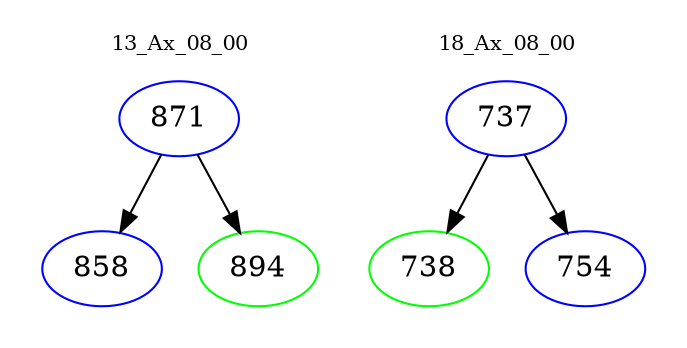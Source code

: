 digraph{
subgraph cluster_0 {
color = white
label = "13_Ax_08_00";
fontsize=10;
T0_871 [label="871", color="blue"]
T0_871 -> T0_858 [color="black"]
T0_858 [label="858", color="blue"]
T0_871 -> T0_894 [color="black"]
T0_894 [label="894", color="green"]
}
subgraph cluster_1 {
color = white
label = "18_Ax_08_00";
fontsize=10;
T1_737 [label="737", color="blue"]
T1_737 -> T1_738 [color="black"]
T1_738 [label="738", color="green"]
T1_737 -> T1_754 [color="black"]
T1_754 [label="754", color="blue"]
}
}

